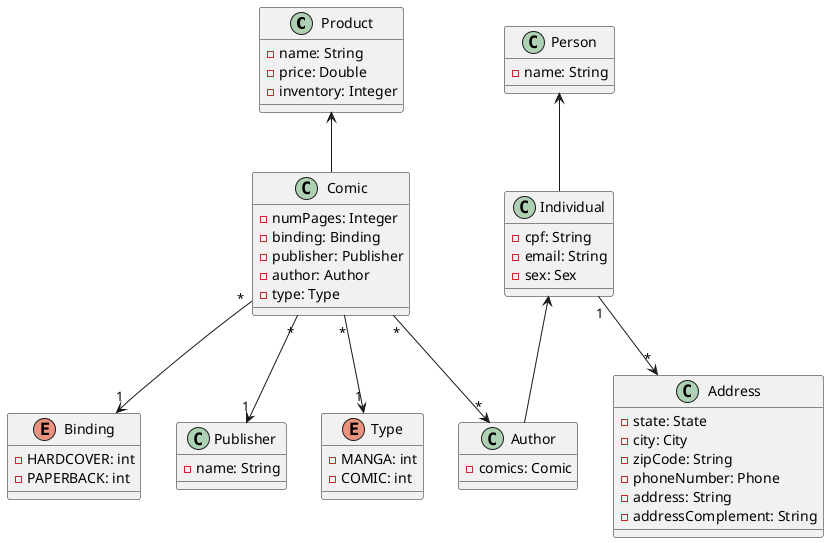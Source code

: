 @startuml

    class Product{
        - name: String
        - price: Double
        - inventory: Integer
    }

    enum Binding{
        - HARDCOVER: int
        - PAPERBACK: int
    }

    class Publisher{
        - name: String
    }

    class Person{
        - name: String
    }

    class Individual{
        - cpf: String
        - email: String
        - sex: Sex
    }

    class Author{
        - comics: Comic
    }

    enum Type{
        - MANGA: int
        - COMIC: int
    }

    class Comic{
        - numPages: Integer
        - binding: Binding
        - publisher: Publisher
        - author: Author
        - type: Type
    }

    class Address{
        - state: State
        - city: City
        - zipCode: String
        - phoneNumber: Phone
        - address: String
        - addressComplement: String
    }



    Comic -up-> Product
    Comic "*" --> "1" Binding
    Comic "*" --> "1" Type
    Comic "*" --> "1" Publisher
    Comic "*" --> "*" Author

    Individual -up-> Person
    Author -up-> Individual

    Individual "1" --> "*" Address



@enduml